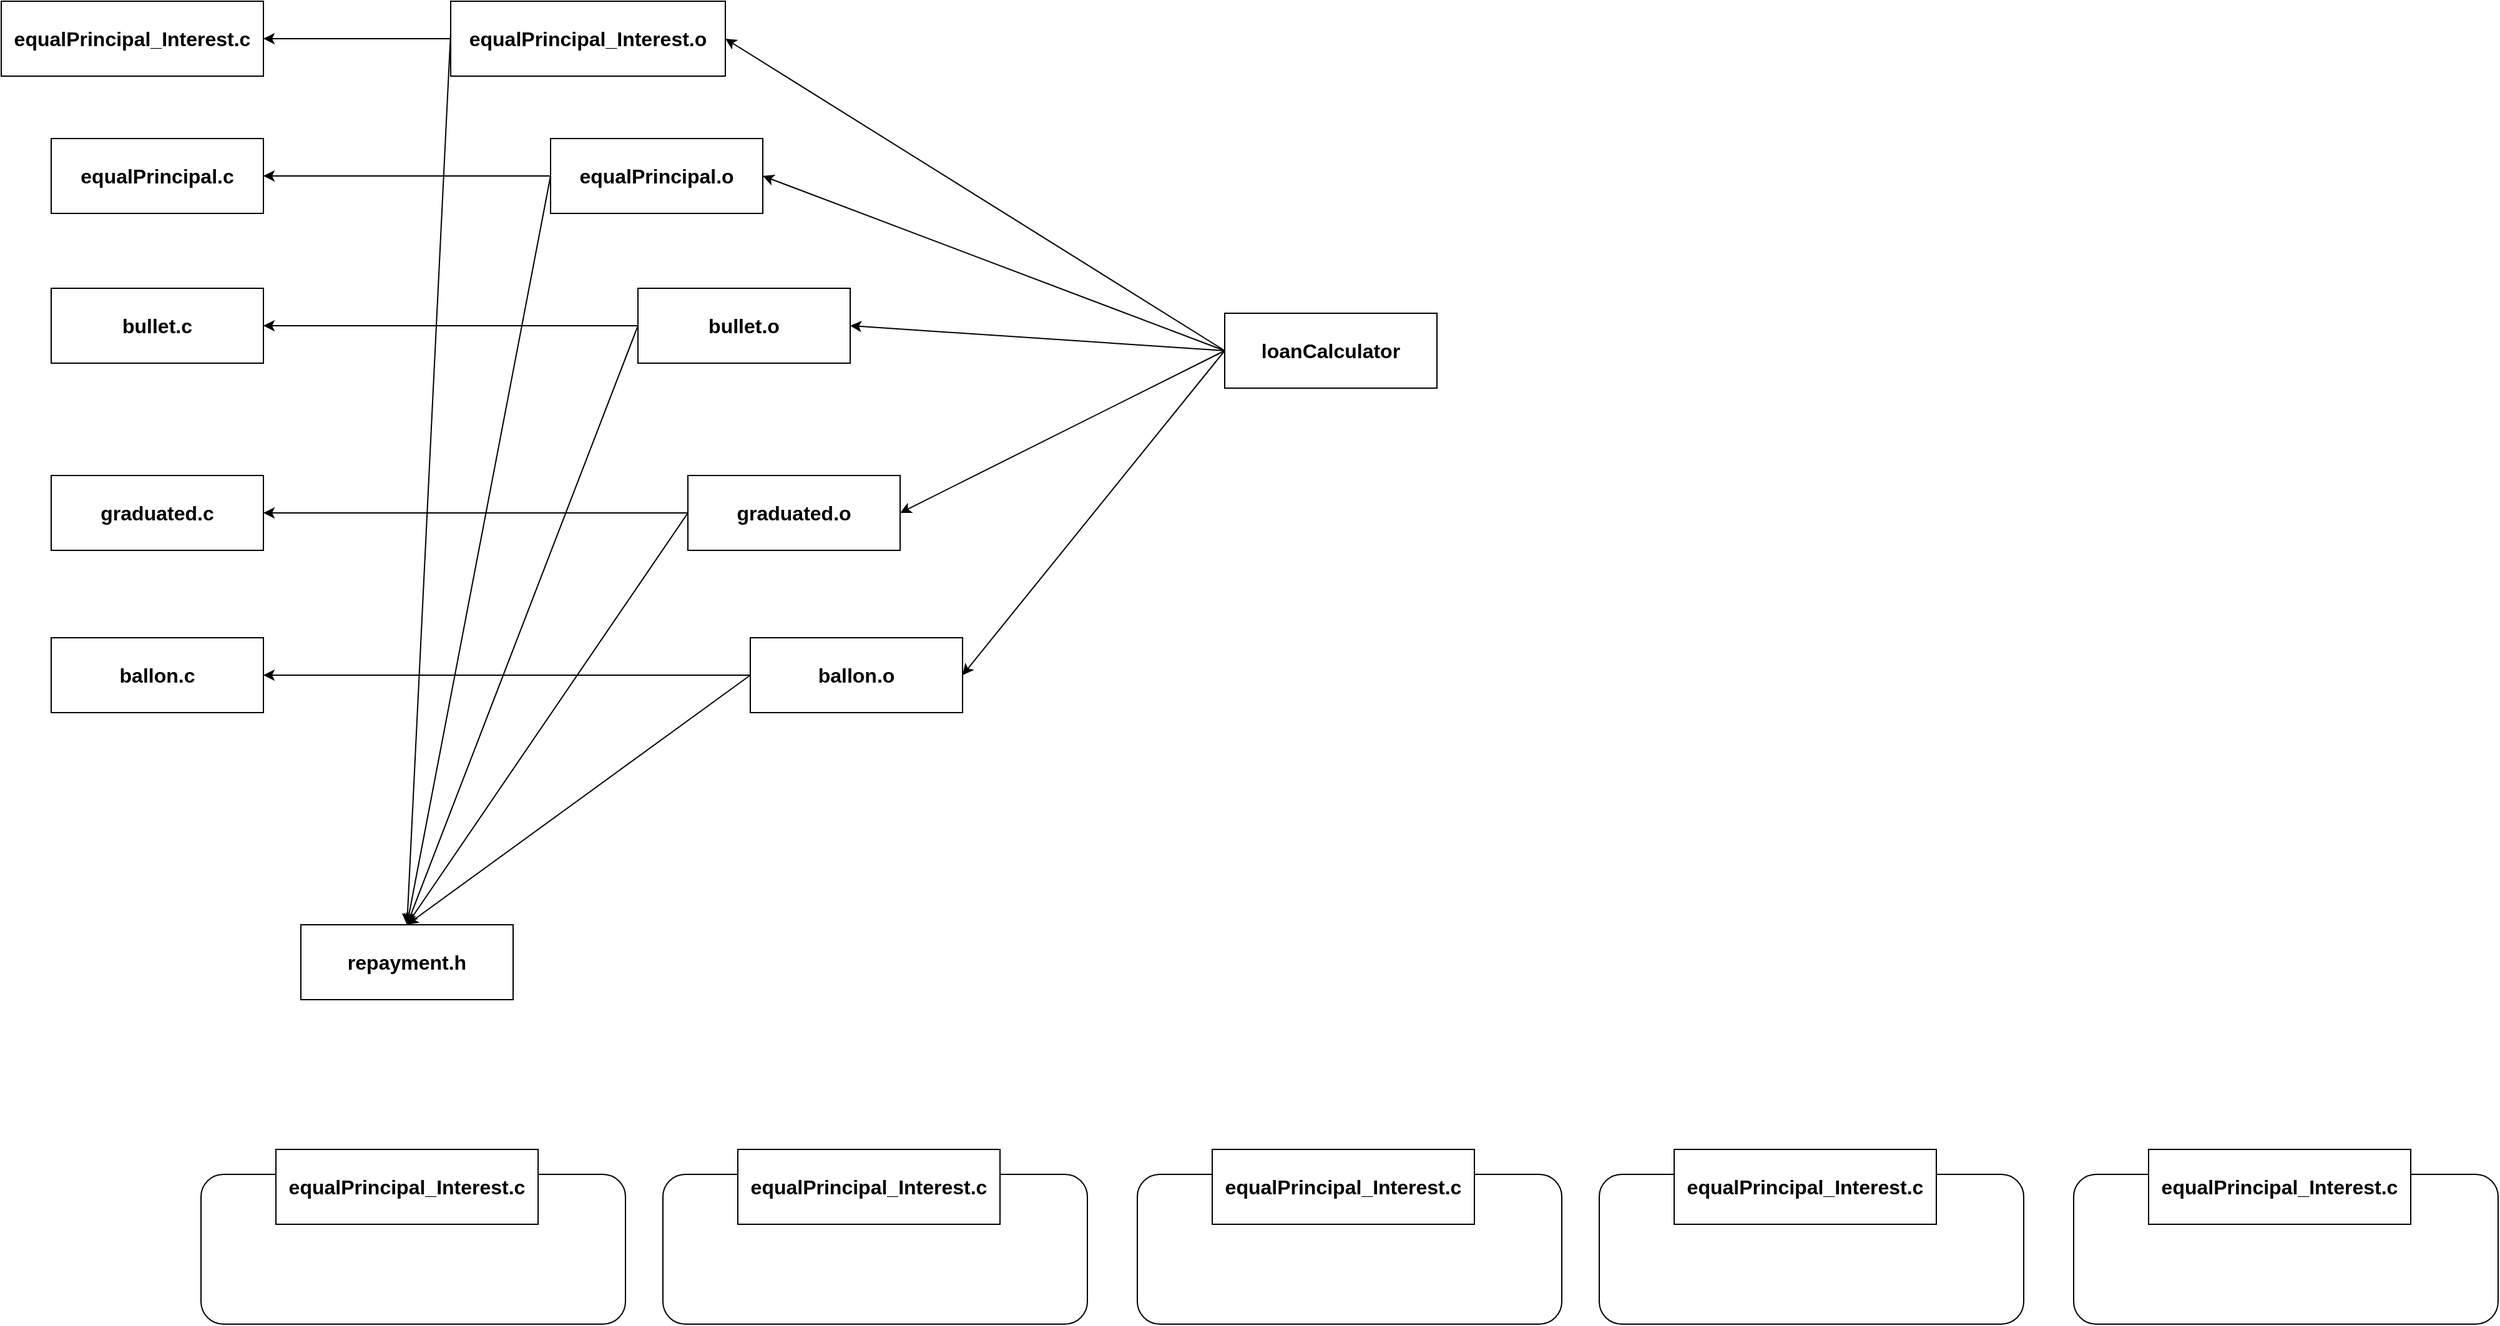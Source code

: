 <mxfile version="24.7.7" pages="3">
  <diagram name="페이지-1" id="wTochhnxIILY2iRwMg7a">
    <mxGraphModel dx="1793" dy="923" grid="1" gridSize="10" guides="1" tooltips="1" connect="1" arrows="1" fold="1" page="1" pageScale="1" pageWidth="827" pageHeight="1169" math="0" shadow="0">
      <root>
        <mxCell id="0" />
        <mxCell id="1" parent="0" />
        <mxCell id="loEYAozobmO81l_YVehv-4" value="&lt;span style=&quot;font-size: 16px;&quot;&gt;&lt;b&gt;loanCalculator&lt;/b&gt;&lt;/span&gt;" style="rounded=0;whiteSpace=wrap;html=1;" vertex="1" parent="1">
          <mxGeometry x="1000" y="300" width="170" height="60" as="geometry" />
        </mxCell>
        <mxCell id="loEYAozobmO81l_YVehv-9" value="&lt;span style=&quot;font-size: 16px;&quot;&gt;&lt;b&gt;bullet.c&lt;/b&gt;&lt;/span&gt;" style="rounded=0;whiteSpace=wrap;html=1;" vertex="1" parent="1">
          <mxGeometry x="60" y="280" width="170" height="60" as="geometry" />
        </mxCell>
        <mxCell id="loEYAozobmO81l_YVehv-10" value="&lt;span style=&quot;font-size: 16px;&quot;&gt;&lt;b&gt;equalPrincipal_Interest.c&lt;/b&gt;&lt;/span&gt;" style="rounded=0;whiteSpace=wrap;html=1;" vertex="1" parent="1">
          <mxGeometry x="20" y="50" width="210" height="60" as="geometry" />
        </mxCell>
        <mxCell id="loEYAozobmO81l_YVehv-11" value="&lt;span style=&quot;font-size: 16px;&quot;&gt;&lt;b&gt;ballon.c&lt;/b&gt;&lt;/span&gt;" style="rounded=0;whiteSpace=wrap;html=1;" vertex="1" parent="1">
          <mxGeometry x="60" y="560" width="170" height="60" as="geometry" />
        </mxCell>
        <mxCell id="loEYAozobmO81l_YVehv-12" value="&lt;span style=&quot;font-size: 16px;&quot;&gt;&lt;b&gt;graduated.c&lt;/b&gt;&lt;/span&gt;" style="rounded=0;whiteSpace=wrap;html=1;" vertex="1" parent="1">
          <mxGeometry x="60" y="430" width="170" height="60" as="geometry" />
        </mxCell>
        <mxCell id="loEYAozobmO81l_YVehv-13" value="&lt;span style=&quot;font-size: 16px;&quot;&gt;&lt;b&gt;equalPrincipal.c&lt;/b&gt;&lt;/span&gt;" style="rounded=0;whiteSpace=wrap;html=1;" vertex="1" parent="1">
          <mxGeometry x="60" y="160" width="170" height="60" as="geometry" />
        </mxCell>
        <mxCell id="loEYAozobmO81l_YVehv-14" value="&lt;span style=&quot;font-size: 16px;&quot;&gt;&lt;b&gt;bullet&lt;/b&gt;&lt;/span&gt;&lt;b style=&quot;font-size: 16px;&quot;&gt;.o&lt;/b&gt;" style="rounded=0;whiteSpace=wrap;html=1;" vertex="1" parent="1">
          <mxGeometry x="530" y="280" width="170" height="60" as="geometry" />
        </mxCell>
        <mxCell id="loEYAozobmO81l_YVehv-15" value="&lt;b style=&quot;font-size: 16px;&quot;&gt;equalPrincipal_Interest&lt;/b&gt;&lt;span style=&quot;font-size: 16px;&quot;&gt;&lt;b&gt;.o&lt;/b&gt;&lt;/span&gt;" style="rounded=0;whiteSpace=wrap;html=1;" vertex="1" parent="1">
          <mxGeometry x="380" y="50" width="220" height="60" as="geometry" />
        </mxCell>
        <mxCell id="loEYAozobmO81l_YVehv-16" value="&lt;span style=&quot;font-size: 16px;&quot;&gt;&lt;b&gt;ballon&lt;/b&gt;&lt;/span&gt;&lt;b style=&quot;font-size: 16px;&quot;&gt;.o&lt;/b&gt;" style="rounded=0;whiteSpace=wrap;html=1;" vertex="1" parent="1">
          <mxGeometry x="620" y="560" width="170" height="60" as="geometry" />
        </mxCell>
        <mxCell id="loEYAozobmO81l_YVehv-17" value="&lt;span style=&quot;font-size: 16px;&quot;&gt;&lt;b&gt;graduated&lt;/b&gt;&lt;/span&gt;&lt;b style=&quot;font-size: 16px;&quot;&gt;.o&lt;/b&gt;" style="rounded=0;whiteSpace=wrap;html=1;" vertex="1" parent="1">
          <mxGeometry x="570" y="430" width="170" height="60" as="geometry" />
        </mxCell>
        <mxCell id="loEYAozobmO81l_YVehv-18" value="&lt;b style=&quot;font-size: 16px;&quot;&gt;equalPrincipal&lt;/b&gt;&lt;b style=&quot;font-size: 16px;&quot;&gt;.o&lt;/b&gt;" style="rounded=0;whiteSpace=wrap;html=1;" vertex="1" parent="1">
          <mxGeometry x="460" y="160" width="170" height="60" as="geometry" />
        </mxCell>
        <mxCell id="loEYAozobmO81l_YVehv-19" value="" style="endArrow=classic;html=1;rounded=0;exitX=0;exitY=0.5;exitDx=0;exitDy=0;entryX=1;entryY=0.5;entryDx=0;entryDy=0;" edge="1" parent="1" source="loEYAozobmO81l_YVehv-15" target="loEYAozobmO81l_YVehv-10">
          <mxGeometry width="50" height="50" relative="1" as="geometry">
            <mxPoint x="400" y="300" as="sourcePoint" />
            <mxPoint x="450" y="250" as="targetPoint" />
          </mxGeometry>
        </mxCell>
        <mxCell id="loEYAozobmO81l_YVehv-20" value="" style="endArrow=classic;html=1;rounded=0;exitX=0;exitY=0.5;exitDx=0;exitDy=0;entryX=1;entryY=0.5;entryDx=0;entryDy=0;" edge="1" parent="1" source="loEYAozobmO81l_YVehv-16" target="loEYAozobmO81l_YVehv-11">
          <mxGeometry width="50" height="50" relative="1" as="geometry">
            <mxPoint x="300" y="659.5" as="sourcePoint" />
            <mxPoint x="230" y="659.5" as="targetPoint" />
          </mxGeometry>
        </mxCell>
        <mxCell id="loEYAozobmO81l_YVehv-21" value="" style="endArrow=classic;html=1;rounded=0;exitX=0;exitY=0.5;exitDx=0;exitDy=0;entryX=1;entryY=0.5;entryDx=0;entryDy=0;" edge="1" parent="1" source="loEYAozobmO81l_YVehv-17" target="loEYAozobmO81l_YVehv-12">
          <mxGeometry width="50" height="50" relative="1" as="geometry">
            <mxPoint x="300" y="499.5" as="sourcePoint" />
            <mxPoint x="230" y="499.5" as="targetPoint" />
          </mxGeometry>
        </mxCell>
        <mxCell id="loEYAozobmO81l_YVehv-22" value="" style="endArrow=classic;html=1;rounded=0;exitX=0;exitY=0.5;exitDx=0;exitDy=0;entryX=1;entryY=0.5;entryDx=0;entryDy=0;" edge="1" parent="1" source="loEYAozobmO81l_YVehv-14" target="loEYAozobmO81l_YVehv-9">
          <mxGeometry width="50" height="50" relative="1" as="geometry">
            <mxPoint x="300" y="329.5" as="sourcePoint" />
            <mxPoint x="230" y="329.5" as="targetPoint" />
          </mxGeometry>
        </mxCell>
        <mxCell id="loEYAozobmO81l_YVehv-23" value="" style="endArrow=classic;html=1;rounded=0;exitX=0;exitY=0.5;exitDx=0;exitDy=0;entryX=1;entryY=0.5;entryDx=0;entryDy=0;" edge="1" parent="1" source="loEYAozobmO81l_YVehv-18" target="loEYAozobmO81l_YVehv-13">
          <mxGeometry width="50" height="50" relative="1" as="geometry">
            <mxPoint x="300" y="189.5" as="sourcePoint" />
            <mxPoint x="230" y="189.5" as="targetPoint" />
          </mxGeometry>
        </mxCell>
        <mxCell id="loEYAozobmO81l_YVehv-24" value="" style="endArrow=classic;html=1;rounded=0;entryX=1;entryY=0.5;entryDx=0;entryDy=0;exitX=0;exitY=0.5;exitDx=0;exitDy=0;" edge="1" parent="1" source="loEYAozobmO81l_YVehv-4" target="loEYAozobmO81l_YVehv-15">
          <mxGeometry width="50" height="50" relative="1" as="geometry">
            <mxPoint x="630" y="260" as="sourcePoint" />
            <mxPoint x="510" y="340" as="targetPoint" />
          </mxGeometry>
        </mxCell>
        <mxCell id="loEYAozobmO81l_YVehv-25" value="" style="endArrow=classic;html=1;rounded=0;entryX=1;entryY=0.5;entryDx=0;entryDy=0;exitX=0;exitY=0.5;exitDx=0;exitDy=0;" edge="1" parent="1" source="loEYAozobmO81l_YVehv-4" target="loEYAozobmO81l_YVehv-16">
          <mxGeometry width="50" height="50" relative="1" as="geometry">
            <mxPoint x="600" y="410" as="sourcePoint" />
            <mxPoint x="520" y="400" as="targetPoint" />
          </mxGeometry>
        </mxCell>
        <mxCell id="loEYAozobmO81l_YVehv-26" value="" style="endArrow=classic;html=1;rounded=0;entryX=1;entryY=0.5;entryDx=0;entryDy=0;exitX=0;exitY=0.5;exitDx=0;exitDy=0;" edge="1" parent="1" source="loEYAozobmO81l_YVehv-4" target="loEYAozobmO81l_YVehv-18">
          <mxGeometry width="50" height="50" relative="1" as="geometry">
            <mxPoint x="580" y="340" as="sourcePoint" />
            <mxPoint x="590" y="120" as="targetPoint" />
          </mxGeometry>
        </mxCell>
        <mxCell id="loEYAozobmO81l_YVehv-28" value="" style="endArrow=classic;html=1;rounded=0;entryX=1;entryY=0.5;entryDx=0;entryDy=0;exitX=0;exitY=0.5;exitDx=0;exitDy=0;" edge="1" parent="1" source="loEYAozobmO81l_YVehv-4" target="loEYAozobmO81l_YVehv-14">
          <mxGeometry width="50" height="50" relative="1" as="geometry">
            <mxPoint x="640" y="330" as="sourcePoint" />
            <mxPoint x="450" y="360" as="targetPoint" />
          </mxGeometry>
        </mxCell>
        <mxCell id="loEYAozobmO81l_YVehv-30" value="" style="endArrow=classic;html=1;rounded=0;entryX=1;entryY=0.5;entryDx=0;entryDy=0;exitX=0;exitY=0.5;exitDx=0;exitDy=0;" edge="1" parent="1" source="loEYAozobmO81l_YVehv-4" target="loEYAozobmO81l_YVehv-17">
          <mxGeometry width="50" height="50" relative="1" as="geometry">
            <mxPoint x="590" y="390" as="sourcePoint" />
            <mxPoint x="470" y="430" as="targetPoint" />
          </mxGeometry>
        </mxCell>
        <mxCell id="loEYAozobmO81l_YVehv-34" value="&lt;span style=&quot;font-size: 16px;&quot;&gt;&lt;b&gt;repayment.h&lt;/b&gt;&lt;/span&gt;" style="rounded=0;whiteSpace=wrap;html=1;" vertex="1" parent="1">
          <mxGeometry x="260" y="790" width="170" height="60" as="geometry" />
        </mxCell>
        <mxCell id="loEYAozobmO81l_YVehv-36" value="" style="endArrow=classic;html=1;rounded=0;exitX=0;exitY=0.419;exitDx=0;exitDy=0;exitPerimeter=0;entryX=0.5;entryY=0;entryDx=0;entryDy=0;" edge="1" parent="1" source="loEYAozobmO81l_YVehv-15" target="loEYAozobmO81l_YVehv-34">
          <mxGeometry width="50" height="50" relative="1" as="geometry">
            <mxPoint x="480" y="20" as="sourcePoint" />
            <mxPoint x="430" y="440" as="targetPoint" />
          </mxGeometry>
        </mxCell>
        <mxCell id="loEYAozobmO81l_YVehv-37" value="" style="endArrow=classic;html=1;rounded=0;exitX=0;exitY=0.5;exitDx=0;exitDy=0;entryX=0.5;entryY=0;entryDx=0;entryDy=0;" edge="1" parent="1" source="loEYAozobmO81l_YVehv-18" target="loEYAozobmO81l_YVehv-34">
          <mxGeometry width="50" height="50" relative="1" as="geometry">
            <mxPoint x="465" y="187" as="sourcePoint" />
            <mxPoint x="330" y="982" as="targetPoint" />
          </mxGeometry>
        </mxCell>
        <mxCell id="loEYAozobmO81l_YVehv-38" value="" style="endArrow=classic;html=1;rounded=0;exitX=0;exitY=0.5;exitDx=0;exitDy=0;entryX=0.5;entryY=0;entryDx=0;entryDy=0;" edge="1" parent="1" source="loEYAozobmO81l_YVehv-16" target="loEYAozobmO81l_YVehv-34">
          <mxGeometry width="50" height="50" relative="1" as="geometry">
            <mxPoint x="1485" y="100" as="sourcePoint" />
            <mxPoint x="1350" y="895" as="targetPoint" />
          </mxGeometry>
        </mxCell>
        <mxCell id="loEYAozobmO81l_YVehv-39" value="" style="endArrow=classic;html=1;rounded=0;exitX=0;exitY=0.5;exitDx=0;exitDy=0;entryX=0.5;entryY=0;entryDx=0;entryDy=0;" edge="1" parent="1" source="loEYAozobmO81l_YVehv-17" target="loEYAozobmO81l_YVehv-34">
          <mxGeometry width="50" height="50" relative="1" as="geometry">
            <mxPoint x="1305" y="187" as="sourcePoint" />
            <mxPoint x="1170" y="982" as="targetPoint" />
          </mxGeometry>
        </mxCell>
        <mxCell id="loEYAozobmO81l_YVehv-40" value="" style="endArrow=classic;html=1;rounded=0;exitX=0;exitY=0.5;exitDx=0;exitDy=0;entryX=0.5;entryY=0;entryDx=0;entryDy=0;" edge="1" parent="1" source="loEYAozobmO81l_YVehv-14" target="loEYAozobmO81l_YVehv-34">
          <mxGeometry width="50" height="50" relative="1" as="geometry">
            <mxPoint x="1325" as="sourcePoint" />
            <mxPoint x="1190" y="795" as="targetPoint" />
          </mxGeometry>
        </mxCell>
        <mxCell id="loEYAozobmO81l_YVehv-64" value="" style="rounded=1;whiteSpace=wrap;html=1;" vertex="1" parent="1">
          <mxGeometry x="180" y="990" width="340" height="120" as="geometry" />
        </mxCell>
        <mxCell id="loEYAozobmO81l_YVehv-65" value="&lt;span style=&quot;font-size: 16px;&quot;&gt;&lt;b&gt;equalPrincipal_Interest.c&lt;/b&gt;&lt;/span&gt;" style="rounded=0;whiteSpace=wrap;html=1;" vertex="1" parent="1">
          <mxGeometry x="240" y="970" width="210" height="60" as="geometry" />
        </mxCell>
        <mxCell id="loEYAozobmO81l_YVehv-66" value="" style="rounded=1;whiteSpace=wrap;html=1;" vertex="1" parent="1">
          <mxGeometry x="550" y="990" width="340" height="120" as="geometry" />
        </mxCell>
        <mxCell id="loEYAozobmO81l_YVehv-67" value="&lt;span style=&quot;font-size: 16px;&quot;&gt;&lt;b&gt;equalPrincipal_Interest.c&lt;/b&gt;&lt;/span&gt;" style="rounded=0;whiteSpace=wrap;html=1;" vertex="1" parent="1">
          <mxGeometry x="610" y="970" width="210" height="60" as="geometry" />
        </mxCell>
        <mxCell id="loEYAozobmO81l_YVehv-68" value="" style="rounded=1;whiteSpace=wrap;html=1;" vertex="1" parent="1">
          <mxGeometry x="930" y="990" width="340" height="120" as="geometry" />
        </mxCell>
        <mxCell id="loEYAozobmO81l_YVehv-69" value="&lt;span style=&quot;font-size: 16px;&quot;&gt;&lt;b&gt;equalPrincipal_Interest.c&lt;/b&gt;&lt;/span&gt;" style="rounded=0;whiteSpace=wrap;html=1;" vertex="1" parent="1">
          <mxGeometry x="990" y="970" width="210" height="60" as="geometry" />
        </mxCell>
        <mxCell id="loEYAozobmO81l_YVehv-70" value="" style="rounded=1;whiteSpace=wrap;html=1;" vertex="1" parent="1">
          <mxGeometry x="1300" y="990" width="340" height="120" as="geometry" />
        </mxCell>
        <mxCell id="loEYAozobmO81l_YVehv-71" value="&lt;span style=&quot;font-size: 16px;&quot;&gt;&lt;b&gt;equalPrincipal_Interest.c&lt;/b&gt;&lt;/span&gt;" style="rounded=0;whiteSpace=wrap;html=1;" vertex="1" parent="1">
          <mxGeometry x="1360" y="970" width="210" height="60" as="geometry" />
        </mxCell>
        <mxCell id="loEYAozobmO81l_YVehv-72" value="" style="rounded=1;whiteSpace=wrap;html=1;" vertex="1" parent="1">
          <mxGeometry x="1680" y="990" width="340" height="120" as="geometry" />
        </mxCell>
        <mxCell id="loEYAozobmO81l_YVehv-73" value="&lt;span style=&quot;font-size: 16px;&quot;&gt;&lt;b&gt;equalPrincipal_Interest.c&lt;/b&gt;&lt;/span&gt;" style="rounded=0;whiteSpace=wrap;html=1;" vertex="1" parent="1">
          <mxGeometry x="1740" y="970" width="210" height="60" as="geometry" />
        </mxCell>
      </root>
    </mxGraphModel>
  </diagram>
  <diagram id="-4dnKElWVCw0-fuEW_sG" name="페이지-2">
    <mxGraphModel dx="1434" dy="1907" grid="1" gridSize="10" guides="1" tooltips="1" connect="1" arrows="1" fold="1" page="1" pageScale="1" pageWidth="827" pageHeight="1169" math="0" shadow="0">
      <root>
        <mxCell id="0" />
        <mxCell id="1" parent="0" />
        <mxCell id="FkGrdhlajY9CQbu89zuo-5" value="&lt;div&gt;&lt;div&gt;도서 관리? 책 이름 작가 isbn&lt;/div&gt;&lt;div&gt;회원 관리 조회 등록&lt;/div&gt;&lt;div&gt;대출 반납 시스템&lt;/div&gt;&lt;/div&gt;&lt;div&gt;조회 =&amp;gt; 책 정보&lt;/div&gt;" style="rounded=0;whiteSpace=wrap;html=1;" parent="1" vertex="1">
          <mxGeometry x="20" y="-100" width="320" height="90" as="geometry" />
        </mxCell>
        <mxCell id="thi96tqDHeyaFZD7oe9c-2" value="&lt;b&gt;&amp;lt;p_interface&amp;gt;&lt;/b&gt;&lt;div&gt;&lt;b&gt;library_p.h&lt;/b&gt;&lt;/div&gt;" style="swimlane;fontStyle=0;childLayout=stackLayout;horizontal=1;startSize=40;fillColor=none;horizontalStack=0;resizeParent=1;resizeParentMax=0;resizeLast=0;collapsible=1;marginBottom=0;whiteSpace=wrap;html=1;" parent="1" vertex="1">
          <mxGeometry x="20" y="160" width="170" height="190" as="geometry">
            <mxRectangle x="20" y="160" width="110" height="40" as="alternateBounds" />
          </mxGeometry>
        </mxCell>
        <mxCell id="thi96tqDHeyaFZD7oe9c-3" value="&lt;div style=&quot;&quot;&gt;&lt;span style=&quot;background-color: initial;&quot;&gt;&lt;b&gt;&amp;lt;&amp;lt;struct&amp;gt;&amp;gt; book&lt;/b&gt;&lt;/span&gt;&lt;/div&gt;&lt;div style=&quot;&quot;&gt;&lt;span style=&quot;background-color: initial;&quot;&gt;&lt;b&gt;char bookname[20];&lt;/b&gt;&lt;/span&gt;&lt;/div&gt;&lt;div style=&quot;&quot;&gt;&lt;span style=&quot;background-color: initial;&quot;&gt;&lt;b&gt;char&amp;nbsp;author[10];&lt;/b&gt;&lt;/span&gt;&lt;/div&gt;&lt;div style=&quot;&quot;&gt;&lt;span style=&quot;background-color: initial;&quot;&gt;&lt;b&gt;int ISBN;&lt;/b&gt;&lt;/span&gt;&lt;/div&gt;&lt;div style=&quot;&quot;&gt;&lt;span style=&quot;background-color: initial;&quot;&gt;&lt;b&gt;int&amp;nbsp;available1;&lt;/b&gt;&lt;/span&gt;&lt;/div&gt;" style="text;strokeColor=none;fillColor=none;align=center;verticalAlign=top;spacingLeft=4;spacingRight=4;overflow=hidden;rotatable=0;points=[[0,0.5],[1,0.5]];portConstraint=eastwest;whiteSpace=wrap;html=1;" parent="thi96tqDHeyaFZD7oe9c-2" vertex="1">
          <mxGeometry y="40" width="170" height="90" as="geometry" />
        </mxCell>
        <mxCell id="thi96tqDHeyaFZD7oe9c-5" value="&lt;span style=&quot;&quot;&gt;&lt;b&gt;&amp;lt;&amp;lt;struct&amp;gt;&amp;gt; member&lt;/b&gt;&lt;/span&gt;&lt;div style=&quot;&quot;&gt;&lt;b&gt;char name[10];&lt;/b&gt;&lt;/div&gt;&lt;div style=&quot;&quot;&gt;&lt;b&gt;int phoneNum;&lt;/b&gt;&lt;/div&gt;" style="text;strokeColor=none;fillColor=none;align=center;verticalAlign=top;spacingLeft=4;spacingRight=4;overflow=hidden;rotatable=0;points=[[0,0.5],[1,0.5]];portConstraint=eastwest;whiteSpace=wrap;html=1;" parent="thi96tqDHeyaFZD7oe9c-2" vertex="1">
          <mxGeometry y="130" width="170" height="60" as="geometry" />
        </mxCell>
        <mxCell id="thi96tqDHeyaFZD7oe9c-11" value="&lt;b&gt;&amp;lt;interface&amp;gt;&lt;/b&gt;&lt;div&gt;&lt;b&gt;library.h&lt;/b&gt;&lt;/div&gt;" style="swimlane;fontStyle=0;childLayout=stackLayout;horizontal=1;startSize=40;fillColor=none;horizontalStack=0;resizeParent=1;resizeParentMax=0;resizeLast=0;collapsible=1;marginBottom=0;whiteSpace=wrap;html=1;" parent="1" vertex="1">
          <mxGeometry x="228.5" y="160" width="370" height="460" as="geometry">
            <mxRectangle x="228.5" y="160" width="100" height="40" as="alternateBounds" />
          </mxGeometry>
        </mxCell>
        <mxCell id="thi96tqDHeyaFZD7oe9c-12" value="&lt;div style=&quot;&quot;&gt;&lt;span style=&quot;background-color: initial;&quot;&gt;&lt;b&gt;&amp;lt;&amp;lt;struct&amp;gt;&amp;gt; book&lt;/b&gt;&lt;/span&gt;&lt;/div&gt;&lt;div style=&quot;&quot;&gt;&lt;b&gt;&amp;lt;&amp;lt;struct&amp;gt;&amp;gt; member&lt;br&gt;&lt;/b&gt;&lt;/div&gt;&lt;div style=&quot;&quot;&gt;&lt;b&gt;struct book book_new()&lt;/b&gt;&lt;/div&gt;&lt;div style=&quot;&quot;&gt;&lt;b&gt;struct member member_new()&lt;/b&gt;&lt;/div&gt;&lt;div style=&quot;&quot;&gt;&lt;b&gt;&lt;br&gt;&lt;/b&gt;&lt;/div&gt;&lt;div style=&quot;&quot;&gt;&lt;b&gt;void book_ctor(struct *book, const char*, const char*, int)&lt;/b&gt;&lt;/div&gt;&lt;div style=&quot;&quot;&gt;&lt;b&gt;void book_dtor(&lt;span style=&quot;background-color: initial;&quot;&gt;struct *book&lt;/span&gt;&lt;span style=&quot;background-color: initial;&quot;&gt;)&lt;/span&gt;&lt;/b&gt;&lt;/div&gt;&lt;div style=&quot;&quot;&gt;&lt;span style=&quot;background-color: initial;&quot;&gt;&lt;b&gt;&lt;br&gt;&lt;/b&gt;&lt;/span&gt;&lt;/div&gt;&lt;div style=&quot;&quot;&gt;&lt;b&gt;void member_ctor(&lt;span style=&quot;background-color: initial;&quot;&gt;struct *member, const char*, int&lt;/span&gt;&lt;span style=&quot;background-color: initial;&quot;&gt;)&lt;/span&gt;&lt;/b&gt;&lt;/div&gt;&lt;div style=&quot;&quot;&gt;&lt;b&gt;void member_ctor(&lt;span style=&quot;background-color: initial;&quot;&gt;struct *member&lt;/span&gt;&lt;span style=&quot;background-color: initial;&quot;&gt;)&lt;/span&gt;&lt;/b&gt;&lt;/div&gt;&lt;div style=&quot;&quot;&gt;&lt;b&gt;&lt;br&gt;&lt;/b&gt;&lt;/div&gt;&lt;div style=&quot;&quot;&gt;&lt;b&gt;void book_get_name(&lt;span style=&quot;background-color: initial;&quot;&gt;struct *book, char*&lt;/span&gt;&lt;span style=&quot;background-color: initial;&quot;&gt;)&lt;/span&gt;&lt;/b&gt;&lt;/div&gt;&lt;div style=&quot;&quot;&gt;&lt;b&gt;void book_get_author(&lt;span style=&quot;background-color: initial;&quot;&gt;struct *book, char*&lt;/span&gt;&lt;span style=&quot;background-color: initial;&quot;&gt;)&lt;/span&gt;&lt;/b&gt;&lt;/div&gt;&lt;div style=&quot;&quot;&gt;&lt;b&gt;void book_get_ISBN(&lt;span style=&quot;background-color: initial;&quot;&gt;struct *book, int&lt;/span&gt;&lt;span style=&quot;background-color: initial;&quot;&gt;)&lt;/span&gt;&lt;/b&gt;&lt;/div&gt;&lt;div style=&quot;&quot;&gt;&lt;b&gt;void book_available(&lt;span style=&quot;background-color: initial;&quot;&gt;struct *book, int&lt;/span&gt;&lt;span style=&quot;background-color: initial;&quot;&gt;)&lt;/span&gt;&lt;/b&gt;&lt;/div&gt;&lt;div style=&quot;&quot;&gt;&lt;span style=&quot;background-color: initial;&quot;&gt;&lt;b&gt;&lt;br&gt;&lt;/b&gt;&lt;/span&gt;&lt;/div&gt;&lt;div style=&quot;&quot;&gt;&lt;div&gt;&lt;b&gt;void member_get_name(&lt;span style=&quot;background-color: initial;&quot;&gt;struct *member, char*&lt;/span&gt;&lt;span style=&quot;background-color: initial;&quot;&gt;)&lt;/span&gt;&lt;/b&gt;&lt;/div&gt;&lt;div&gt;&lt;b&gt;void member_get_phoneNum(&lt;span style=&quot;background-color: initial;&quot;&gt;struct *member, int&lt;/span&gt;&lt;span style=&quot;background-color: initial;&quot;&gt;)&lt;/span&gt;&lt;/b&gt;&lt;/div&gt;&lt;div&gt;&lt;span style=&quot;background-color: initial;&quot;&gt;&lt;b&gt;&lt;br&gt;&lt;/b&gt;&lt;/span&gt;&lt;/div&gt;&lt;div&gt;&lt;b&gt;&lt;span style=&quot;background-color: initial;&quot;&gt;void book_info(struct *book)&amp;nbsp;&lt;/span&gt;&lt;br&gt;&lt;/b&gt;&lt;/div&gt;&lt;div&gt;&lt;div&gt;&lt;b&gt;void book_regist(struct *book, char*, char*, int)&lt;/b&gt;&lt;/div&gt;&lt;div&gt;&lt;b&gt;&lt;br&gt;&lt;/b&gt;&lt;div&gt;&lt;b&gt;void member_regist(struct *member, char*, int)&lt;br&gt;&lt;/b&gt;&lt;div&gt;&lt;b&gt;void member_info(struct * member)&lt;/b&gt;&lt;/div&gt;&lt;div&gt;&lt;span style=&quot;background-color: initial;&quot;&gt;&lt;b&gt;&lt;br&gt;&lt;/b&gt;&lt;/span&gt;&lt;/div&gt;&lt;div&gt;&lt;span style=&quot;background-color: initial;&quot;&gt;&lt;b&gt;void book_borrow()&lt;/b&gt;&lt;/span&gt;&lt;/div&gt;&lt;div&gt;&lt;b&gt;void book_return()&lt;/b&gt;&lt;/div&gt;&lt;/div&gt;&lt;/div&gt;&lt;/div&gt;&lt;/div&gt;" style="text;strokeColor=none;fillColor=none;align=center;verticalAlign=top;spacingLeft=4;spacingRight=4;overflow=hidden;rotatable=0;points=[[0,0.5],[1,0.5]];portConstraint=eastwest;whiteSpace=wrap;html=1;" parent="thi96tqDHeyaFZD7oe9c-11" vertex="1">
          <mxGeometry y="40" width="370" height="420" as="geometry" />
        </mxCell>
        <mxCell id="ic9AHcSJmcqHUEUMWR7q-4" value="&lt;p style=&quot;margin:0px;margin-top:4px;text-align:center;&quot;&gt;&lt;b&gt;&amp;lt;class&amp;gt;&lt;/b&gt;&lt;/p&gt;&lt;p style=&quot;margin:0px;margin-top:4px;text-align:center;&quot;&gt;&lt;b&gt;book.c&lt;/b&gt;&lt;/p&gt;&lt;hr size=&quot;1&quot; style=&quot;border-style:solid;&quot;&gt;&lt;div style=&quot;height:2px;&quot;&gt;&lt;/div&gt;" style="verticalAlign=top;align=left;overflow=fill;html=1;whiteSpace=wrap;" parent="1" vertex="1">
          <mxGeometry x="690" y="320" width="240" height="90" as="geometry" />
        </mxCell>
        <mxCell id="ic9AHcSJmcqHUEUMWR7q-5" value="&lt;p style=&quot;margin:0px;margin-top:4px;text-align:center;&quot;&gt;&lt;b&gt;&amp;lt;class&amp;gt;&lt;/b&gt;&lt;/p&gt;&lt;p style=&quot;margin:0px;margin-top:4px;text-align:center;&quot;&gt;&lt;b&gt;member.c&lt;/b&gt;&lt;/p&gt;&lt;hr size=&quot;1&quot; style=&quot;border-style:solid;&quot;&gt;&lt;div style=&quot;height:2px;&quot;&gt;&lt;/div&gt;" style="verticalAlign=top;align=left;overflow=fill;html=1;whiteSpace=wrap;" parent="1" vertex="1">
          <mxGeometry x="690" y="160" width="240" height="90" as="geometry" />
        </mxCell>
        <mxCell id="ic9AHcSJmcqHUEUMWR7q-7" value="&lt;font style=&quot;font-size: 16px;&quot;&gt;&lt;b&gt;library.h&lt;/b&gt;&lt;/font&gt;" style="html=1;whiteSpace=wrap;" parent="1" vertex="1">
          <mxGeometry x="70" y="1310" width="110" height="50" as="geometry" />
        </mxCell>
        <mxCell id="ic9AHcSJmcqHUEUMWR7q-14" value="&lt;font style=&quot;font-size: 16px;&quot;&gt;&lt;b&gt;library_p.h&lt;/b&gt;&lt;/font&gt;" style="html=1;whiteSpace=wrap;" parent="1" vertex="1">
          <mxGeometry x="70" y="1380" width="110" height="50" as="geometry" />
        </mxCell>
        <mxCell id="ic9AHcSJmcqHUEUMWR7q-17" value="&lt;font style=&quot;font-size: 16px;&quot;&gt;&lt;b&gt;book.c&lt;/b&gt;&lt;/font&gt;" style="html=1;whiteSpace=wrap;" parent="1" vertex="1">
          <mxGeometry x="70" y="910" width="110" height="50" as="geometry" />
        </mxCell>
        <mxCell id="ic9AHcSJmcqHUEUMWR7q-18" value="&lt;font style=&quot;font-size: 16px;&quot;&gt;&lt;b&gt;member.c&lt;/b&gt;&lt;/font&gt;" style="html=1;whiteSpace=wrap;" parent="1" vertex="1">
          <mxGeometry x="70" y="1041" width="110" height="50" as="geometry" />
        </mxCell>
        <mxCell id="ic9AHcSJmcqHUEUMWR7q-19" value="&lt;font style=&quot;font-size: 16px;&quot;&gt;&lt;b&gt;main.c&lt;/b&gt;&lt;/font&gt;" style="html=1;whiteSpace=wrap;" parent="1" vertex="1">
          <mxGeometry x="660" y="1010" width="110" height="50" as="geometry" />
        </mxCell>
        <mxCell id="ic9AHcSJmcqHUEUMWR7q-20" value="&lt;font style=&quot;font-size: 16px;&quot;&gt;&lt;b&gt;book.o&lt;/b&gt;&lt;/font&gt;" style="html=1;whiteSpace=wrap;" parent="1" vertex="1">
          <mxGeometry x="359" y="910" width="110" height="50" as="geometry" />
        </mxCell>
        <mxCell id="ic9AHcSJmcqHUEUMWR7q-22" value="&lt;font style=&quot;font-size: 16px;&quot;&gt;&lt;b&gt;member.o&lt;/b&gt;&lt;/font&gt;" style="html=1;whiteSpace=wrap;" parent="1" vertex="1">
          <mxGeometry x="359" y="1041" width="110" height="50" as="geometry" />
        </mxCell>
        <mxCell id="ic9AHcSJmcqHUEUMWR7q-23" value="" style="endArrow=classic;html=1;rounded=0;exitX=0;exitY=0.5;exitDx=0;exitDy=0;entryX=1;entryY=0.5;entryDx=0;entryDy=0;" parent="1" source="ic9AHcSJmcqHUEUMWR7q-20" target="ic9AHcSJmcqHUEUMWR7q-17" edge="1">
          <mxGeometry width="50" height="50" relative="1" as="geometry">
            <mxPoint x="250" y="1160" as="sourcePoint" />
            <mxPoint x="300" y="1110" as="targetPoint" />
          </mxGeometry>
        </mxCell>
        <mxCell id="ic9AHcSJmcqHUEUMWR7q-27" value="" style="endArrow=classic;html=1;rounded=0;exitX=0;exitY=0.5;exitDx=0;exitDy=0;entryX=1;entryY=0.5;entryDx=0;entryDy=0;" parent="1" source="ic9AHcSJmcqHUEUMWR7q-22" target="ic9AHcSJmcqHUEUMWR7q-18" edge="1">
          <mxGeometry width="50" height="50" relative="1" as="geometry">
            <mxPoint x="250" y="1160" as="sourcePoint" />
            <mxPoint x="300" y="1110" as="targetPoint" />
          </mxGeometry>
        </mxCell>
        <mxCell id="dnsnWMHG0CZqc9EXemri-7" value="" style="endArrow=classic;html=1;rounded=0;exitX=0;exitY=0.75;exitDx=0;exitDy=0;entryX=0.5;entryY=0;entryDx=0;entryDy=0;" parent="1" source="ic9AHcSJmcqHUEUMWR7q-20" target="ic9AHcSJmcqHUEUMWR7q-7" edge="1">
          <mxGeometry width="50" height="50" relative="1" as="geometry">
            <mxPoint x="330" y="1160" as="sourcePoint" />
            <mxPoint x="100" y="1260" as="targetPoint" />
          </mxGeometry>
        </mxCell>
        <mxCell id="dnsnWMHG0CZqc9EXemri-8" value="" style="endArrow=classic;html=1;rounded=0;exitX=0;exitY=0.75;exitDx=0;exitDy=0;entryX=1;entryY=0.5;entryDx=0;entryDy=0;" parent="1" source="ic9AHcSJmcqHUEUMWR7q-20" target="ic9AHcSJmcqHUEUMWR7q-14" edge="1">
          <mxGeometry width="50" height="50" relative="1" as="geometry">
            <mxPoint x="290" y="1260" as="sourcePoint" />
            <mxPoint x="340" y="1210" as="targetPoint" />
          </mxGeometry>
        </mxCell>
        <mxCell id="dnsnWMHG0CZqc9EXemri-12" value="" style="endArrow=classic;html=1;rounded=0;exitX=0.25;exitY=1;exitDx=0;exitDy=0;entryX=0.5;entryY=0;entryDx=0;entryDy=0;" parent="1" source="ic9AHcSJmcqHUEUMWR7q-22" target="ic9AHcSJmcqHUEUMWR7q-7" edge="1">
          <mxGeometry width="50" height="50" relative="1" as="geometry">
            <mxPoint x="320" y="1300" as="sourcePoint" />
            <mxPoint x="370" y="1250" as="targetPoint" />
          </mxGeometry>
        </mxCell>
        <mxCell id="dnsnWMHG0CZqc9EXemri-13" value="" style="endArrow=classic;html=1;rounded=0;exitX=0.25;exitY=1;exitDx=0;exitDy=0;entryX=1;entryY=0.5;entryDx=0;entryDy=0;" parent="1" source="ic9AHcSJmcqHUEUMWR7q-22" target="ic9AHcSJmcqHUEUMWR7q-14" edge="1">
          <mxGeometry width="50" height="50" relative="1" as="geometry">
            <mxPoint x="320" y="1300" as="sourcePoint" />
            <mxPoint x="370" y="1250" as="targetPoint" />
          </mxGeometry>
        </mxCell>
        <mxCell id="dnsnWMHG0CZqc9EXemri-14" value="" style="endArrow=classic;html=1;rounded=0;exitX=0;exitY=0.5;exitDx=0;exitDy=0;entryX=1;entryY=0.5;entryDx=0;entryDy=0;" parent="1" source="ic9AHcSJmcqHUEUMWR7q-19" target="ic9AHcSJmcqHUEUMWR7q-20" edge="1">
          <mxGeometry width="50" height="50" relative="1" as="geometry">
            <mxPoint x="410" y="1130" as="sourcePoint" />
            <mxPoint x="460" y="1080" as="targetPoint" />
          </mxGeometry>
        </mxCell>
        <mxCell id="dnsnWMHG0CZqc9EXemri-15" value="" style="endArrow=classic;html=1;rounded=0;exitX=0;exitY=0.5;exitDx=0;exitDy=0;entryX=1;entryY=0.5;entryDx=0;entryDy=0;" parent="1" source="ic9AHcSJmcqHUEUMWR7q-19" target="ic9AHcSJmcqHUEUMWR7q-22" edge="1">
          <mxGeometry width="50" height="50" relative="1" as="geometry">
            <mxPoint x="410" y="1130" as="sourcePoint" />
            <mxPoint x="460" y="1080" as="targetPoint" />
          </mxGeometry>
        </mxCell>
        <mxCell id="f7BIk-lwMdb_FeqSWT8n-1" value="&lt;span style=&quot;font-size: 16px;&quot;&gt;&lt;b&gt;library_system&lt;/b&gt;&lt;/span&gt;" style="html=1;whiteSpace=wrap;" parent="1" vertex="1">
          <mxGeometry x="860" y="1010" width="130" height="50" as="geometry" />
        </mxCell>
        <mxCell id="f7BIk-lwMdb_FeqSWT8n-2" value="" style="endArrow=classic;html=1;rounded=0;exitX=0;exitY=0.5;exitDx=0;exitDy=0;entryX=1;entryY=0.5;entryDx=0;entryDy=0;" parent="1" source="f7BIk-lwMdb_FeqSWT8n-1" target="ic9AHcSJmcqHUEUMWR7q-19" edge="1">
          <mxGeometry width="50" height="50" relative="1" as="geometry">
            <mxPoint x="800" y="1070" as="sourcePoint" />
            <mxPoint x="850" y="1020" as="targetPoint" />
          </mxGeometry>
        </mxCell>
        <mxCell id="sg2Voxw_8iKrih4_9fgJ-1" value="&lt;p style=&quot;margin:0px;margin-top:4px;text-align:center;&quot;&gt;&lt;b style=&quot;background-color: initial;&quot;&gt;main.c&lt;/b&gt;&lt;br&gt;&lt;/p&gt;&lt;hr size=&quot;1&quot; style=&quot;border-style:solid;&quot;&gt;&lt;div style=&quot;height:2px;&quot;&gt;&lt;/div&gt;" style="verticalAlign=top;align=left;overflow=fill;html=1;whiteSpace=wrap;" parent="1" vertex="1">
          <mxGeometry x="1001" y="250" width="240" height="70" as="geometry" />
        </mxCell>
        <mxCell id="sg2Voxw_8iKrih4_9fgJ-3" value="" style="endArrow=classic;html=1;rounded=0;exitX=0.5;exitY=0;exitDx=0;exitDy=0;entryX=0.5;entryY=0;entryDx=0;entryDy=0;" parent="1" source="ic9AHcSJmcqHUEUMWR7q-5" target="thi96tqDHeyaFZD7oe9c-2" edge="1">
          <mxGeometry width="50" height="50" relative="1" as="geometry">
            <mxPoint x="870" y="420" as="sourcePoint" />
            <mxPoint x="80" y="40" as="targetPoint" />
            <Array as="points">
              <mxPoint x="810" y="40" />
              <mxPoint x="105" y="40" />
            </Array>
          </mxGeometry>
        </mxCell>
        <mxCell id="sg2Voxw_8iKrih4_9fgJ-4" value="" style="endArrow=classic;html=1;rounded=0;exitX=-0.008;exitY=0.611;exitDx=0;exitDy=0;exitPerimeter=0;entryX=1.001;entryY=0.052;entryDx=0;entryDy=0;entryPerimeter=0;" parent="1" source="ic9AHcSJmcqHUEUMWR7q-5" target="thi96tqDHeyaFZD7oe9c-12" edge="1">
          <mxGeometry width="50" height="50" relative="1" as="geometry">
            <mxPoint x="500" y="390" as="sourcePoint" />
            <mxPoint x="550" y="340" as="targetPoint" />
          </mxGeometry>
        </mxCell>
        <mxCell id="sg2Voxw_8iKrih4_9fgJ-5" value="" style="endArrow=classic;html=1;rounded=0;exitX=0.5;exitY=1;exitDx=0;exitDy=0;entryX=0.512;entryY=1.017;entryDx=0;entryDy=0;entryPerimeter=0;" parent="1" source="ic9AHcSJmcqHUEUMWR7q-4" target="thi96tqDHeyaFZD7oe9c-5" edge="1">
          <mxGeometry width="50" height="50" relative="1" as="geometry">
            <mxPoint x="500" y="390" as="sourcePoint" />
            <mxPoint x="80" y="600" as="targetPoint" />
            <Array as="points">
              <mxPoint x="810" y="550" />
              <mxPoint x="810" y="680" />
              <mxPoint x="107" y="680" />
            </Array>
          </mxGeometry>
        </mxCell>
        <mxCell id="sg2Voxw_8iKrih4_9fgJ-6" value="" style="endArrow=classic;html=1;rounded=0;exitX=0;exitY=0.5;exitDx=0;exitDy=0;entryX=1.007;entryY=0.39;entryDx=0;entryDy=0;entryPerimeter=0;" parent="1" source="ic9AHcSJmcqHUEUMWR7q-4" target="thi96tqDHeyaFZD7oe9c-12" edge="1">
          <mxGeometry width="50" height="50" relative="1" as="geometry">
            <mxPoint x="490" y="350" as="sourcePoint" />
            <mxPoint x="540" y="300" as="targetPoint" />
          </mxGeometry>
        </mxCell>
        <mxCell id="sg2Voxw_8iKrih4_9fgJ-7" value="" style="endArrow=classic;html=1;rounded=0;exitX=0;exitY=0.5;exitDx=0;exitDy=0;entryX=1;entryY=0.5;entryDx=0;entryDy=0;" parent="1" source="sg2Voxw_8iKrih4_9fgJ-1" target="ic9AHcSJmcqHUEUMWR7q-5" edge="1">
          <mxGeometry width="50" height="50" relative="1" as="geometry">
            <mxPoint x="940" y="330" as="sourcePoint" />
            <mxPoint x="990" y="280" as="targetPoint" />
          </mxGeometry>
        </mxCell>
        <mxCell id="sg2Voxw_8iKrih4_9fgJ-8" value="" style="endArrow=classic;html=1;rounded=0;entryX=1;entryY=0.75;entryDx=0;entryDy=0;exitX=0;exitY=0.5;exitDx=0;exitDy=0;" parent="1" source="sg2Voxw_8iKrih4_9fgJ-1" target="ic9AHcSJmcqHUEUMWR7q-4" edge="1">
          <mxGeometry width="50" height="50" relative="1" as="geometry">
            <mxPoint x="940" y="330" as="sourcePoint" />
            <mxPoint x="990" y="280" as="targetPoint" />
          </mxGeometry>
        </mxCell>
        <mxCell id="sg2Voxw_8iKrih4_9fgJ-9" value="" style="endArrow=classic;html=1;rounded=0;entryX=1;entryY=0.5;entryDx=0;entryDy=0;" parent="1" target="sg2Voxw_8iKrih4_9fgJ-1" edge="1" source="duR7UZvlK6f4Ll1E96Ol-1">
          <mxGeometry width="50" height="50" relative="1" as="geometry">
            <mxPoint x="1270" y="400" as="sourcePoint" />
            <mxPoint x="710" y="400" as="targetPoint" />
          </mxGeometry>
        </mxCell>
        <mxCell id="duR7UZvlK6f4Ll1E96Ol-1" value="&lt;p style=&quot;margin: 4px 0px 0px; line-height: 110%; font-size: 15px;&quot;&gt;&lt;font style=&quot;font-size: 15px;&quot;&gt;&lt;br&gt;&lt;/font&gt;&lt;/p&gt;&lt;p style=&quot;margin: 4px 0px 0px; line-height: 110%; font-size: 15px;&quot;&gt;&lt;font style=&quot;font-size: 15px;&quot;&gt;Library_system&lt;/font&gt;&lt;/p&gt;" style="verticalAlign=top;align=center;overflow=fill;html=1;whiteSpace=wrap;" vertex="1" parent="1">
          <mxGeometry x="1330" y="250" width="240" height="70" as="geometry" />
        </mxCell>
      </root>
    </mxGraphModel>
  </diagram>
  <diagram id="dE9gIixeJbZ8pBJ-K5pe" name="페이지-3">
    <mxGraphModel dx="2049" dy="1054" grid="1" gridSize="10" guides="1" tooltips="1" connect="1" arrows="1" fold="1" page="1" pageScale="1" pageWidth="827" pageHeight="1169" math="0" shadow="0">
      <root>
        <mxCell id="0" />
        <mxCell id="1" parent="0" />
        <mxCell id="0vsB0RanH7tgy9ToXG0E-1" value="&lt;font style=&quot;font-size: 16px;&quot;&gt;&lt;b&gt;user&lt;/b&gt;&lt;/font&gt;&lt;div style=&quot;font-size: 16px;&quot;&gt;&lt;br&gt;&lt;/div&gt;" style="shape=umlActor;verticalLabelPosition=bottom;verticalAlign=top;html=1;outlineConnect=0;" vertex="1" parent="1">
          <mxGeometry x="60" y="450" width="50" height="110" as="geometry" />
        </mxCell>
        <mxCell id="0vsB0RanH7tgy9ToXG0E-3" value="&lt;font size=&quot;1&quot; style=&quot;&quot;&gt;&lt;b style=&quot;font-size: 18px;&quot;&gt;add member&lt;/b&gt;&lt;/font&gt;" style="ellipse;whiteSpace=wrap;html=1;" vertex="1" parent="1">
          <mxGeometry x="250" y="465" width="200" height="80" as="geometry" />
        </mxCell>
        <mxCell id="0vsB0RanH7tgy9ToXG0E-5" value="&lt;font size=&quot;1&quot; style=&quot;&quot;&gt;&lt;b style=&quot;font-size: 18px;&quot;&gt;Library&lt;/b&gt;&lt;/font&gt;" style="ellipse;whiteSpace=wrap;html=1;" vertex="1" parent="1">
          <mxGeometry x="680" y="350" width="200" height="80" as="geometry" />
        </mxCell>
        <mxCell id="0vsB0RanH7tgy9ToXG0E-6" value="&lt;font size=&quot;1&quot; style=&quot;&quot;&gt;&lt;b style=&quot;font-size: 18px;&quot;&gt;add book&lt;/b&gt;&lt;/font&gt;" style="ellipse;whiteSpace=wrap;html=1;" vertex="1" parent="1">
          <mxGeometry x="250" y="215" width="200" height="80" as="geometry" />
        </mxCell>
        <mxCell id="0vsB0RanH7tgy9ToXG0E-8" value="&lt;font style=&quot;font-size: 19px;&quot;&gt;book&lt;/font&gt;" style="sketch=0;pointerEvents=1;shadow=0;dashed=0;html=1;strokeColor=none;fillColor=#505050;labelPosition=center;verticalLabelPosition=bottom;verticalAlign=top;outlineConnect=0;align=center;shape=mxgraph.office.concepts.book_journal;" vertex="1" parent="1">
          <mxGeometry x="29.5" y="180" width="111" height="150" as="geometry" />
        </mxCell>
        <mxCell id="0vsB0RanH7tgy9ToXG0E-10" value="" style="endArrow=classic;html=1;rounded=0;exitX=0.5;exitY=0.5;exitDx=0;exitDy=0;exitPerimeter=0;entryX=0;entryY=0.5;entryDx=0;entryDy=0;" edge="1" parent="1" source="0vsB0RanH7tgy9ToXG0E-1" target="0vsB0RanH7tgy9ToXG0E-3">
          <mxGeometry width="50" height="50" relative="1" as="geometry">
            <mxPoint x="280" y="410" as="sourcePoint" />
            <mxPoint x="330" y="360" as="targetPoint" />
          </mxGeometry>
        </mxCell>
        <mxCell id="0vsB0RanH7tgy9ToXG0E-11" value="" style="endArrow=classic;html=1;rounded=0;entryX=0;entryY=0.5;entryDx=0;entryDy=0;" edge="1" parent="1" source="0vsB0RanH7tgy9ToXG0E-8" target="0vsB0RanH7tgy9ToXG0E-6">
          <mxGeometry width="50" height="50" relative="1" as="geometry">
            <mxPoint x="280" y="410" as="sourcePoint" />
            <mxPoint x="330" y="360" as="targetPoint" />
          </mxGeometry>
        </mxCell>
        <mxCell id="0vsB0RanH7tgy9ToXG0E-12" value="" style="endArrow=classic;html=1;rounded=0;exitX=1;exitY=0.5;exitDx=0;exitDy=0;entryX=0;entryY=0.5;entryDx=0;entryDy=0;" edge="1" parent="1" source="0vsB0RanH7tgy9ToXG0E-6" target="0vsB0RanH7tgy9ToXG0E-5">
          <mxGeometry width="50" height="50" relative="1" as="geometry">
            <mxPoint x="430" y="480" as="sourcePoint" />
            <mxPoint x="480" y="430" as="targetPoint" />
          </mxGeometry>
        </mxCell>
        <mxCell id="0vsB0RanH7tgy9ToXG0E-13" value="" style="endArrow=classic;html=1;rounded=0;exitX=1;exitY=0.5;exitDx=0;exitDy=0;entryX=0;entryY=0.5;entryDx=0;entryDy=0;" edge="1" parent="1" source="0vsB0RanH7tgy9ToXG0E-3" target="0vsB0RanH7tgy9ToXG0E-5">
          <mxGeometry width="50" height="50" relative="1" as="geometry">
            <mxPoint x="430" y="480" as="sourcePoint" />
            <mxPoint x="480" y="430" as="targetPoint" />
          </mxGeometry>
        </mxCell>
        <mxCell id="0vsB0RanH7tgy9ToXG0E-14" value="&lt;font style=&quot;font-size: 16px;&quot;&gt;&lt;b&gt;book info&lt;/b&gt;&lt;/font&gt;" style="text;html=1;align=center;verticalAlign=middle;resizable=0;points=[];autosize=1;strokeColor=none;fillColor=none;" vertex="1" parent="1">
          <mxGeometry x="540" y="290" width="100" height="30" as="geometry" />
        </mxCell>
        <mxCell id="0vsB0RanH7tgy9ToXG0E-15" value="&lt;font style=&quot;font-size: 16px;&quot;&gt;&lt;b&gt;member info&lt;/b&gt;&lt;/font&gt;" style="text;html=1;align=center;verticalAlign=middle;resizable=0;points=[];autosize=1;strokeColor=none;fillColor=none;" vertex="1" parent="1">
          <mxGeometry x="540" y="450" width="120" height="30" as="geometry" />
        </mxCell>
        <mxCell id="0vsB0RanH7tgy9ToXG0E-19" value="&lt;font style=&quot;font-size: 16px;&quot;&gt;&lt;b&gt;request if can borrow book&lt;/b&gt;&lt;/font&gt;" style="text;html=1;align=center;verticalAlign=middle;resizable=0;points=[];autosize=1;strokeColor=none;fillColor=none;" vertex="1" parent="1">
          <mxGeometry x="290" y="640" width="230" height="30" as="geometry" />
        </mxCell>
        <mxCell id="0vsB0RanH7tgy9ToXG0E-22" value="" style="endArrow=none;dashed=1;html=1;rounded=0;exitX=1;exitY=0.5;exitDx=0;exitDy=0;entryX=0;entryY=0.5;entryDx=0;entryDy=0;" edge="1" parent="1" source="0vsB0RanH7tgy9ToXG0E-5" target="0vsB0RanH7tgy9ToXG0E-24">
          <mxGeometry width="50" height="50" relative="1" as="geometry">
            <mxPoint x="600" y="400" as="sourcePoint" />
            <mxPoint x="980" y="390" as="targetPoint" />
          </mxGeometry>
        </mxCell>
        <mxCell id="0vsB0RanH7tgy9ToXG0E-24" value="&lt;font size=&quot;1&quot; style=&quot;&quot;&gt;&lt;b style=&quot;font-size: 18px;&quot;&gt;member list&lt;/b&gt;&lt;/font&gt;" style="ellipse;whiteSpace=wrap;html=1;" vertex="1" parent="1">
          <mxGeometry x="1060" y="300" width="200" height="80" as="geometry" />
        </mxCell>
        <mxCell id="0vsB0RanH7tgy9ToXG0E-25" value="&lt;font size=&quot;1&quot; style=&quot;&quot;&gt;&lt;b style=&quot;font-size: 18px;&quot;&gt;book list&lt;/b&gt;&lt;/font&gt;" style="ellipse;whiteSpace=wrap;html=1;" vertex="1" parent="1">
          <mxGeometry x="1060" y="420" width="200" height="80" as="geometry" />
        </mxCell>
        <mxCell id="0vsB0RanH7tgy9ToXG0E-26" value="" style="endArrow=none;dashed=1;html=1;rounded=0;exitX=1;exitY=0.5;exitDx=0;exitDy=0;entryX=0;entryY=0.5;entryDx=0;entryDy=0;" edge="1" parent="1" source="0vsB0RanH7tgy9ToXG0E-5" target="0vsB0RanH7tgy9ToXG0E-25">
          <mxGeometry width="50" height="50" relative="1" as="geometry">
            <mxPoint x="890" y="400" as="sourcePoint" />
            <mxPoint x="1040" y="460" as="targetPoint" />
          </mxGeometry>
        </mxCell>
        <mxCell id="0vsB0RanH7tgy9ToXG0E-27" value="" style="curved=1;endArrow=classic;html=1;rounded=0;exitX=0.5;exitY=1;exitDx=0;exitDy=0;" edge="1" parent="1" source="0vsB0RanH7tgy9ToXG0E-25">
          <mxGeometry width="50" height="50" relative="1" as="geometry">
            <mxPoint x="950" y="595" as="sourcePoint" />
            <mxPoint x="780" y="430" as="targetPoint" />
            <Array as="points">
              <mxPoint x="1020" y="550" />
              <mxPoint x="820" y="520" />
            </Array>
          </mxGeometry>
        </mxCell>
        <mxCell id="0vsB0RanH7tgy9ToXG0E-29" value="&lt;font style=&quot;font-size: 16px;&quot;&gt;&lt;b&gt;check if can borrow book&lt;/b&gt;&lt;/font&gt;" style="text;html=1;align=center;verticalAlign=middle;resizable=0;points=[];autosize=1;strokeColor=none;fillColor=none;" vertex="1" parent="1">
          <mxGeometry x="840" y="545" width="220" height="30" as="geometry" />
        </mxCell>
        <mxCell id="0vsB0RanH7tgy9ToXG0E-31" value="" style="curved=1;endArrow=classic;html=1;rounded=0;exitX=0.5;exitY=0.5;exitDx=0;exitDy=0;exitPerimeter=0;entryX=0.5;entryY=1;entryDx=0;entryDy=0;" edge="1" parent="1" source="0vsB0RanH7tgy9ToXG0E-1" target="0vsB0RanH7tgy9ToXG0E-5">
          <mxGeometry width="50" height="50" relative="1" as="geometry">
            <mxPoint x="389" y="680" as="sourcePoint" />
            <mxPoint x="439" y="630" as="targetPoint" />
            <Array as="points">
              <mxPoint x="430" y="780" />
            </Array>
          </mxGeometry>
        </mxCell>
        <mxCell id="0vsB0RanH7tgy9ToXG0E-35" value="&lt;font size=&quot;1&quot; style=&quot;&quot;&gt;&lt;b style=&quot;font-size: 18px;&quot;&gt;Yes&lt;/b&gt;&lt;/font&gt;" style="rounded=0;whiteSpace=wrap;html=1;" vertex="1" parent="1">
          <mxGeometry x="850" y="690" width="70" height="50" as="geometry" />
        </mxCell>
        <mxCell id="0vsB0RanH7tgy9ToXG0E-36" value="&lt;font size=&quot;1&quot; style=&quot;&quot;&gt;&lt;b style=&quot;font-size: 18px;&quot;&gt;No&lt;/b&gt;&lt;/font&gt;" style="rounded=0;whiteSpace=wrap;html=1;" vertex="1" parent="1">
          <mxGeometry x="980" y="690" width="70" height="50" as="geometry" />
        </mxCell>
        <mxCell id="0vsB0RanH7tgy9ToXG0E-39" value="" style="endArrow=classic;html=1;rounded=0;entryX=0.5;entryY=0;entryDx=0;entryDy=0;exitX=0.205;exitY=0.933;exitDx=0;exitDy=0;exitPerimeter=0;" edge="1" parent="1" source="0vsB0RanH7tgy9ToXG0E-29" target="0vsB0RanH7tgy9ToXG0E-35">
          <mxGeometry width="50" height="50" relative="1" as="geometry">
            <mxPoint x="740" y="590" as="sourcePoint" />
            <mxPoint x="690" y="650" as="targetPoint" />
          </mxGeometry>
        </mxCell>
        <mxCell id="0vsB0RanH7tgy9ToXG0E-40" value="" style="endArrow=classic;html=1;rounded=0;exitX=0.786;exitY=0.933;exitDx=0;exitDy=0;exitPerimeter=0;" edge="1" parent="1" source="0vsB0RanH7tgy9ToXG0E-29" target="0vsB0RanH7tgy9ToXG0E-36">
          <mxGeometry width="50" height="50" relative="1" as="geometry">
            <mxPoint x="640" y="700" as="sourcePoint" />
            <mxPoint x="690" y="650" as="targetPoint" />
          </mxGeometry>
        </mxCell>
        <mxCell id="0vsB0RanH7tgy9ToXG0E-41" value="&lt;font style=&quot;font-size: 16px;&quot;&gt;&lt;b&gt;member info&lt;/b&gt;&lt;/font&gt;" style="text;html=1;align=center;verticalAlign=middle;resizable=0;points=[];autosize=1;strokeColor=none;fillColor=none;" vertex="1" parent="1">
          <mxGeometry x="890" y="320" width="120" height="30" as="geometry" />
        </mxCell>
        <mxCell id="0vsB0RanH7tgy9ToXG0E-42" value="&lt;font style=&quot;font-size: 16px;&quot;&gt;&lt;b&gt;book info&lt;/b&gt;&lt;/font&gt;" style="text;html=1;align=center;verticalAlign=middle;resizable=0;points=[];autosize=1;strokeColor=none;fillColor=none;" vertex="1" parent="1">
          <mxGeometry x="890" y="445" width="100" height="30" as="geometry" />
        </mxCell>
        <mxCell id="0vsB0RanH7tgy9ToXG0E-45" value="&lt;font style=&quot;font-size: 19px;&quot;&gt;&lt;b&gt;this book is already on borrowed&lt;/b&gt;&lt;/font&gt;" style="rounded=0;whiteSpace=wrap;html=1;" vertex="1" parent="1">
          <mxGeometry x="860" y="970" width="310" height="40" as="geometry" />
        </mxCell>
        <mxCell id="0vsB0RanH7tgy9ToXG0E-46" value="" style="endArrow=classic;html=1;rounded=0;exitX=0.5;exitY=1;exitDx=0;exitDy=0;entryX=0.5;entryY=0;entryDx=0;entryDy=0;" edge="1" parent="1" source="0vsB0RanH7tgy9ToXG0E-36" target="0vsB0RanH7tgy9ToXG0E-45">
          <mxGeometry width="50" height="50" relative="1" as="geometry">
            <mxPoint x="850" y="800" as="sourcePoint" />
            <mxPoint x="900" y="750" as="targetPoint" />
          </mxGeometry>
        </mxCell>
        <mxCell id="0vsB0RanH7tgy9ToXG0E-47" value="" style="endArrow=classic;html=1;rounded=0;exitX=0.5;exitY=1;exitDx=0;exitDy=0;entryX=0.5;entryY=0;entryDx=0;entryDy=0;" edge="1" parent="1" source="0vsB0RanH7tgy9ToXG0E-35" target="0vsB0RanH7tgy9ToXG0E-48">
          <mxGeometry width="50" height="50" relative="1" as="geometry">
            <mxPoint x="620" y="860" as="sourcePoint" />
            <mxPoint x="800" y="800" as="targetPoint" />
          </mxGeometry>
        </mxCell>
        <mxCell id="0vsB0RanH7tgy9ToXG0E-48" value="&lt;font style=&quot;font-size: 18px;&quot;&gt;&lt;b&gt;request is allowed&lt;/b&gt;&lt;/font&gt;" style="rounded=0;whiteSpace=wrap;html=1;" vertex="1" parent="1">
          <mxGeometry x="795" y="870" width="180" height="40" as="geometry" />
        </mxCell>
      </root>
    </mxGraphModel>
  </diagram>
</mxfile>
